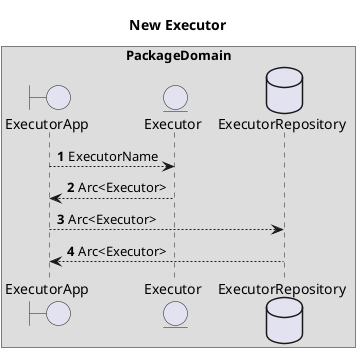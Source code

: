 @startuml
title New Executor
autonumber

boundary ExecutorApp
entity Executor
database ExecutorRepository

box PackageDomain
    participant ExecutorApp
    participant Executor
    participant ExecutorRepository
end box

ExecutorApp --> Executor : ExecutorName
ExecutorApp <-- Executor : Arc<Executor>
ExecutorApp --> ExecutorRepository : Arc<Executor>
ExecutorApp <-- ExecutorRepository : Arc<Executor>

@enduml